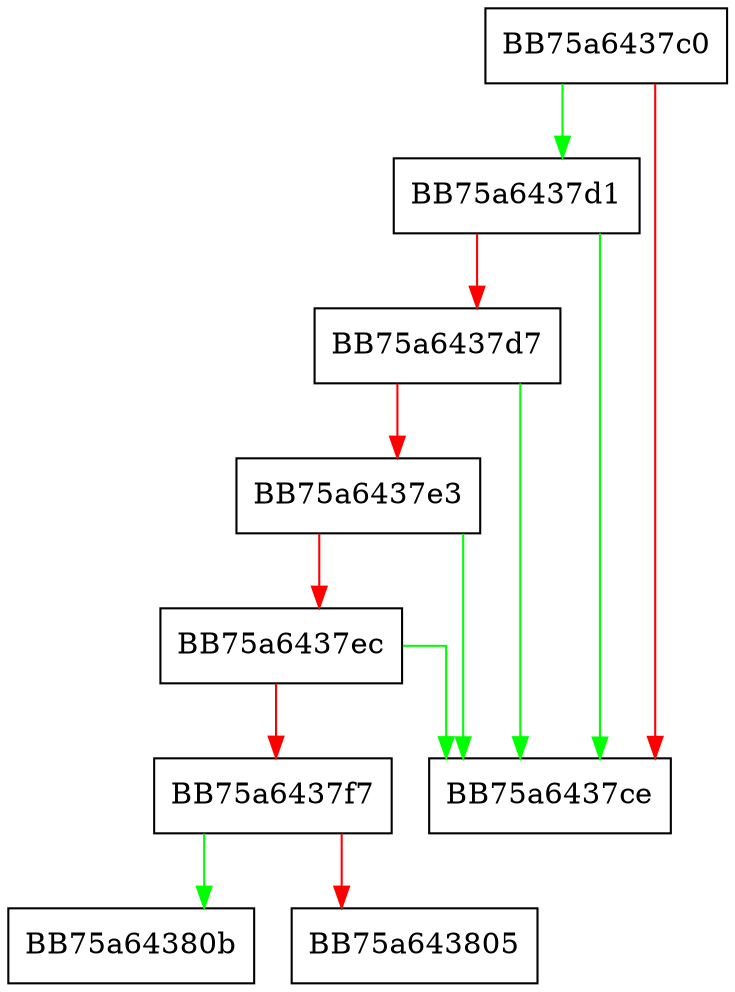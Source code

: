 digraph bzip2_ismine {
  node [shape="box"];
  graph [splines=ortho];
  BB75a6437c0 -> BB75a6437d1 [color="green"];
  BB75a6437c0 -> BB75a6437ce [color="red"];
  BB75a6437d1 -> BB75a6437ce [color="green"];
  BB75a6437d1 -> BB75a6437d7 [color="red"];
  BB75a6437d7 -> BB75a6437ce [color="green"];
  BB75a6437d7 -> BB75a6437e3 [color="red"];
  BB75a6437e3 -> BB75a6437ce [color="green"];
  BB75a6437e3 -> BB75a6437ec [color="red"];
  BB75a6437ec -> BB75a6437ce [color="green"];
  BB75a6437ec -> BB75a6437f7 [color="red"];
  BB75a6437f7 -> BB75a64380b [color="green"];
  BB75a6437f7 -> BB75a643805 [color="red"];
}